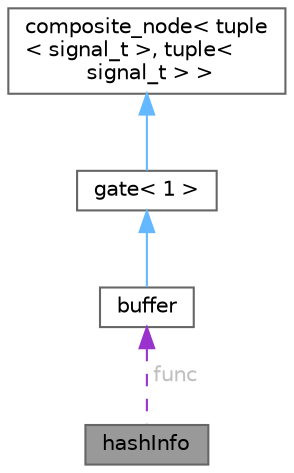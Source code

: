 digraph "hashInfo"
{
 // LATEX_PDF_SIZE
  bgcolor="transparent";
  edge [fontname=Helvetica,fontsize=10,labelfontname=Helvetica,labelfontsize=10];
  node [fontname=Helvetica,fontsize=10,shape=box,height=0.2,width=0.4];
  Node1 [id="Node000001",label="hashInfo",height=0.2,width=0.4,color="gray40", fillcolor="grey60", style="filled", fontcolor="black",tooltip=" "];
  Node2 -> Node1 [id="edge4_Node000001_Node000002",dir="back",color="darkorchid3",style="dashed",tooltip=" ",label=" func",fontcolor="grey" ];
  Node2 [id="Node000002",label="buffer",height=0.2,width=0.4,color="gray40", fillcolor="white", style="filled",URL="$classbuffer.html",tooltip=" "];
  Node3 -> Node2 [id="edge5_Node000002_Node000003",dir="back",color="steelblue1",style="solid",tooltip=" "];
  Node3 [id="Node000003",label="gate\< 1 \>",height=0.2,width=0.4,color="gray40", fillcolor="white", style="filled",URL="$classgate_3_011_01_4.html",tooltip=" "];
  Node4 -> Node3 [id="edge6_Node000003_Node000004",dir="back",color="steelblue1",style="solid",tooltip=" "];
  Node4 [id="Node000004",label="composite_node\< tuple\l\< signal_t \>, tuple\<\l signal_t \> \>",height=0.2,width=0.4,color="gray40", fillcolor="white", style="filled",tooltip=" "];
}
